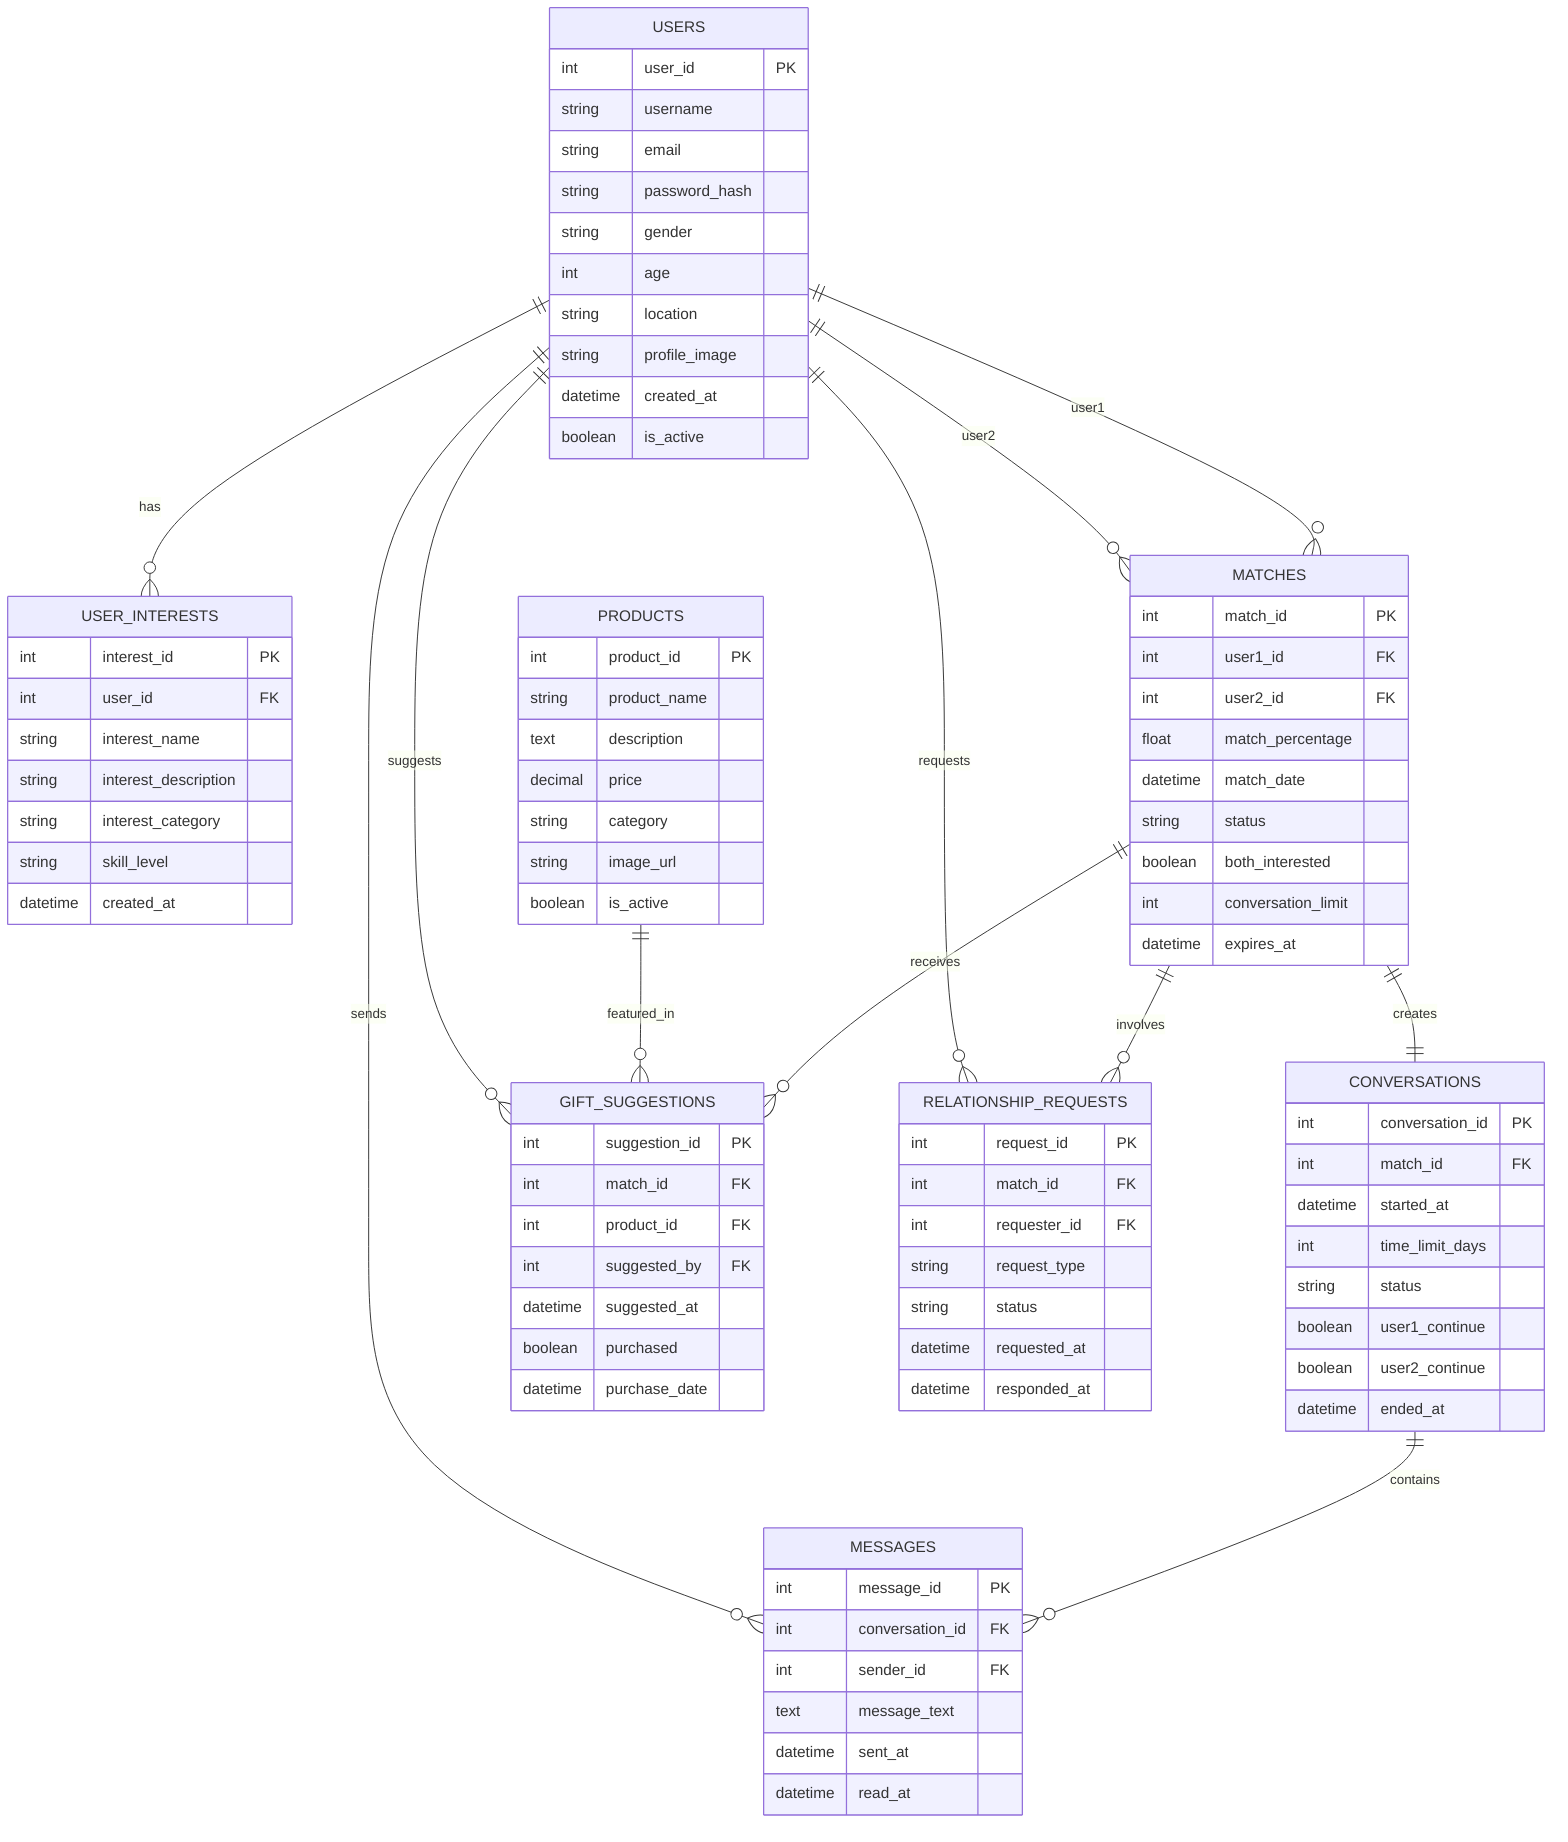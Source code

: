 erDiagram
    USERS {
        int user_id PK
        string username
        string email
        string password_hash
        string gender
        int age
        string location
        string profile_image
        datetime created_at
        boolean is_active
    }
    
    USER_INTERESTS {
        int interest_id PK
        int user_id FK
        string interest_name
        string interest_description
        string interest_category
        string skill_level
        datetime created_at
    }
    
    MATCHES {
        int match_id PK
        int user1_id FK
        int user2_id FK
        float match_percentage
        datetime match_date
        string status
        boolean both_interested
        int conversation_limit
        datetime expires_at
    }
    
    CONVERSATIONS {
        int conversation_id PK
        int match_id FK
        datetime started_at
        int time_limit_days
        string status
        boolean user1_continue
        boolean user2_continue
        datetime ended_at
    }
    
    MESSAGES {
        int message_id PK
        int conversation_id FK
        int sender_id FK
        text message_text
        datetime sent_at
        datetime read_at
    }
    
    PRODUCTS {
        int product_id PK
        string product_name
        text description
        decimal price
        string category
        string image_url
        boolean is_active
    }
    
    GIFT_SUGGESTIONS {
        int suggestion_id PK
        int match_id FK
        int product_id FK
        int suggested_by FK
        datetime suggested_at
        boolean purchased
        datetime purchase_date
    }
    
    RELATIONSHIP_REQUESTS {
        int request_id PK
        int match_id FK
        int requester_id FK
        string request_type
        string status
        datetime requested_at
        datetime responded_at
    }
    
    USERS ||--o{ USER_INTERESTS : "has"
    USERS ||--o{ MATCHES : "user1"
    USERS ||--o{ MATCHES : "user2"
    MATCHES ||--|| CONVERSATIONS : "creates"
    CONVERSATIONS ||--o{ MESSAGES : "contains"
    USERS ||--o{ MESSAGES : "sends"
    MATCHES ||--o{ GIFT_SUGGESTIONS : "receives"
    PRODUCTS ||--o{ GIFT_SUGGESTIONS : "featured_in"
    MATCHES ||--o{ RELATIONSHIP_REQUESTS : "involves"
    USERS ||--o{ RELATIONSHIP_REQUESTS : "requests"
    USERS ||--o{ GIFT_SUGGESTIONS : "suggests"